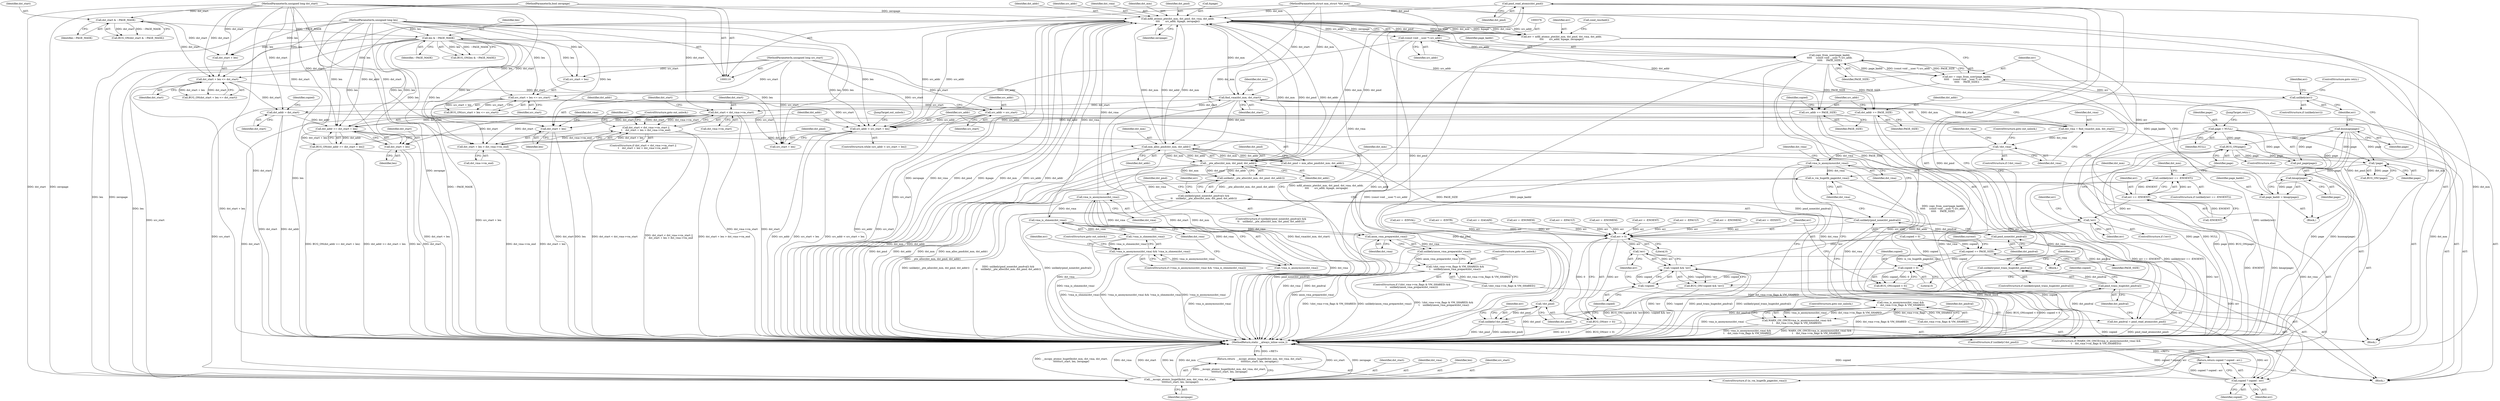 digraph "0_linux_29ec90660d68bbdd69507c1c8b4e33aa299278b1_1@API" {
"1000292" [label="(Call,pmd_read_atomic(dst_pmd))"];
"1000282" [label="(Call,!dst_pmd)"];
"1000275" [label="(Call,dst_pmd = mm_alloc_pmd(dst_mm, dst_addr))"];
"1000277" [label="(Call,mm_alloc_pmd(dst_mm, dst_addr))"];
"1000180" [label="(Call,find_vma(dst_mm, dst_start))"];
"1000341" [label="(Call,mfill_atomic_pte(dst_mm, dst_pmd, dst_vma, dst_addr,\n\t\t\t\t       src_addr, &page, zeropage))"];
"1000310" [label="(Call,__pte_alloc(dst_mm, dst_pmd, dst_addr))"];
"1000111" [label="(MethodParameterIn,struct mm_struct *dst_mm)"];
"1000292" [label="(Call,pmd_read_atomic(dst_pmd))"];
"1000258" [label="(Call,anon_vma_prepare(dst_vma))"];
"1000239" [label="(Call,vma_is_anonymous(dst_vma))"];
"1000226" [label="(Call,is_vm_hugetlb_page(dst_vma))"];
"1000217" [label="(Call,vma_is_anonymous(dst_vma))"];
"1000184" [label="(Call,!dst_vma)"];
"1000178" [label="(Call,dst_vma = find_vma(dst_mm, dst_start))"];
"1000242" [label="(Call,vma_is_shmem(dst_vma))"];
"1000262" [label="(Call,src_addr < src_start + len)"];
"1000375" [label="(Call,(const void __user *) src_addr)"];
"1000401" [label="(Call,src_addr += PAGE_SIZE)"];
"1000373" [label="(Call,copy_from_user(page_kaddr,\n\t\t\t\t\t     (const void __user *) src_addr,\n\t\t\t\t\t     PAGE_SIZE))"];
"1000367" [label="(Call,page_kaddr = kmap(page))"];
"1000369" [label="(Call,kmap(page))"];
"1000365" [label="(Call,!page)"];
"1000379" [label="(Call,kunmap(page))"];
"1000154" [label="(Call,page = NULL)"];
"1000392" [label="(Call,BUG_ON(page))"];
"1000145" [label="(Call,src_addr = src_start)"];
"1000134" [label="(Call,src_start + len <= src_start)"];
"1000113" [label="(MethodParameterIn,unsigned long src_start)"];
"1000130" [label="(Call,len & ~PAGE_MASK)"];
"1000114" [label="(MethodParameterIn,unsigned long len)"];
"1000126" [label="(Call,dst_start & ~PAGE_MASK)"];
"1000112" [label="(MethodParameterIn,unsigned long dst_start)"];
"1000115" [label="(MethodParameterIn,bool zeropage)"];
"1000197" [label="(Call,dst_start < dst_vma->vm_start)"];
"1000140" [label="(Call,dst_start + len <= dst_start)"];
"1000270" [label="(Call,dst_addr >= dst_start + len)"];
"1000148" [label="(Call,dst_addr = dst_start)"];
"1000398" [label="(Call,dst_addr += PAGE_SIZE)"];
"1000290" [label="(Call,dst_pmdval = pmd_read_atomic(dst_pmd))"];
"1000296" [label="(Call,pmd_trans_huge(dst_pmdval))"];
"1000295" [label="(Call,unlikely(pmd_trans_huge(dst_pmdval)))"];
"1000307" [label="(Call,pmd_none(dst_pmdval))"];
"1000306" [label="(Call,unlikely(pmd_none(dst_pmdval)))"];
"1000305" [label="(Call,unlikely(pmd_none(dst_pmdval)) &&\n\t\t    unlikely(__pte_alloc(dst_mm, dst_pmd, dst_addr)))"];
"1000309" [label="(Call,unlikely(__pte_alloc(dst_mm, dst_pmd, dst_addr)))"];
"1000216" [label="(Call,vma_is_anonymous(dst_vma) &&\n\t    dst_vma->vm_flags & VM_SHARED)"];
"1000215" [label="(Call,WARN_ON_ONCE(vma_is_anonymous(dst_vma) &&\n\t    dst_vma->vm_flags & VM_SHARED))"];
"1000229" [label="(Call,__mcopy_atomic_hugetlb(dst_mm, dst_vma, dst_start,\n\t\t\t\t\t\tsrc_start, len, zeropage))"];
"1000228" [label="(Return,return  __mcopy_atomic_hugetlb(dst_mm, dst_vma, dst_start,\n\t\t\t\t\t\tsrc_start, len, zeropage);)"];
"1000238" [label="(Call,!vma_is_anonymous(dst_vma))"];
"1000237" [label="(Call,!vma_is_anonymous(dst_vma) && !vma_is_shmem(dst_vma))"];
"1000241" [label="(Call,!vma_is_shmem(dst_vma))"];
"1000257" [label="(Call,unlikely(anon_vma_prepare(dst_vma)))"];
"1000250" [label="(Call,!(dst_vma->vm_flags & VM_SHARED) &&\n\t    unlikely(anon_vma_prepare(dst_vma)))"];
"1000196" [label="(Call,dst_start < dst_vma->vm_start ||\n\t    dst_start + len > dst_vma->vm_end)"];
"1000202" [label="(Call,dst_start + len > dst_vma->vm_end)"];
"1000203" [label="(Call,dst_start + len)"];
"1000269" [label="(Call,BUG_ON(dst_addr >= dst_start + len))"];
"1000281" [label="(Call,unlikely(!dst_pmd))"];
"1000272" [label="(Call,dst_start + len)"];
"1000339" [label="(Call,err = mfill_atomic_pte(dst_mm, dst_pmd, dst_vma, dst_addr,\n\t\t\t\t       src_addr, &page, zeropage))"];
"1000353" [label="(Call,err == -ENOENT)"];
"1000352" [label="(Call,unlikely(err == -ENOENT))"];
"1000395" [label="(Call,!err)"];
"1000433" [label="(Call,err > 0)"];
"1000432" [label="(Call,BUG_ON(err > 0))"];
"1000440" [label="(Call,!err)"];
"1000437" [label="(Call,!copied && !err)"];
"1000436" [label="(Call,BUG_ON(!copied && !err))"];
"1000443" [label="(Call,copied ? copied : err)"];
"1000442" [label="(Return,return copied ? copied : err;)"];
"1000371" [label="(Call,err = copy_from_user(page_kaddr,\n\t\t\t\t\t     (const void __user *) src_addr,\n\t\t\t\t\t     PAGE_SIZE))"];
"1000382" [label="(Call,unlikely(err))"];
"1000404" [label="(Call,copied += PAGE_SIZE)"];
"1000429" [label="(Call,copied < 0)"];
"1000428" [label="(Call,BUG_ON(copied < 0))"];
"1000438" [label="(Call,!copied)"];
"1000249" [label="(ControlStructure,if (!(dst_vma->vm_flags & VM_SHARED) &&\n\t    unlikely(anon_vma_prepare(dst_vma))))"];
"1000365" [label="(Call,!page)"];
"1000326" [label="(Call,err = -EFAULT)"];
"1000382" [label="(Call,unlikely(err))"];
"1000274" [label="(Identifier,len)"];
"1000391" [label="(ControlStructure,else)"];
"1000117" [label="(Block,)"];
"1000401" [label="(Call,src_addr += PAGE_SIZE)"];
"1000308" [label="(Identifier,dst_pmdval)"];
"1000199" [label="(Call,dst_vma->vm_start)"];
"1000243" [label="(Identifier,dst_vma)"];
"1000235" [label="(Identifier,zeropage)"];
"1000340" [label="(Identifier,err)"];
"1000114" [label="(MethodParameterIn,unsigned long len)"];
"1000197" [label="(Call,dst_start < dst_vma->vm_start)"];
"1000375" [label="(Call,(const void __user *) src_addr)"];
"1000402" [label="(Identifier,src_addr)"];
"1000371" [label="(Call,err = copy_from_user(page_kaddr,\n\t\t\t\t\t     (const void __user *) src_addr,\n\t\t\t\t\t     PAGE_SIZE))"];
"1000180" [label="(Call,find_vma(dst_mm, dst_start))"];
"1000295" [label="(Call,unlikely(pmd_trans_huge(dst_pmdval)))"];
"1000286" [label="(Identifier,err)"];
"1000127" [label="(Identifier,dst_start)"];
"1000293" [label="(Identifier,dst_pmd)"];
"1000207" [label="(Identifier,dst_vma)"];
"1000362" [label="(Identifier,dst_mm)"];
"1000230" [label="(Identifier,dst_mm)"];
"1000191" [label="(Identifier,dst_vma)"];
"1000304" [label="(ControlStructure,if (unlikely(pmd_none(dst_pmdval)) &&\n\t\t    unlikely(__pte_alloc(dst_mm, dst_pmd, dst_addr))))"];
"1000131" [label="(Identifier,len)"];
"1000345" [label="(Identifier,dst_addr)"];
"1000383" [label="(Identifier,err)"];
"1000128" [label="(Identifier,~PAGE_MASK)"];
"1000377" [label="(Identifier,src_addr)"];
"1000352" [label="(Call,unlikely(err == -ENOENT))"];
"1000313" [label="(Identifier,dst_addr)"];
"1000415" [label="(Identifier,err)"];
"1000218" [label="(Identifier,dst_vma)"];
"1000403" [label="(Identifier,PAGE_SIZE)"];
"1000271" [label="(Identifier,dst_addr)"];
"1000134" [label="(Call,src_start + len <= src_start)"];
"1000444" [label="(Identifier,copied)"];
"1000139" [label="(Call,BUG_ON(dst_start + len <= dst_start))"];
"1000154" [label="(Call,page = NULL)"];
"1000436" [label="(Call,BUG_ON(!copied && !err))"];
"1000309" [label="(Call,unlikely(__pte_alloc(dst_mm, dst_pmd, dst_addr)))"];
"1000290" [label="(Call,dst_pmdval = pmd_read_atomic(dst_pmd))"];
"1000433" [label="(Call,err > 0)"];
"1000285" [label="(Call,err = -ENOMEM)"];
"1000226" [label="(Call,is_vm_hugetlb_page(dst_vma))"];
"1000307" [label="(Call,pmd_none(dst_pmdval))"];
"1000206" [label="(Call,dst_vma->vm_end)"];
"1000437" [label="(Call,!copied && !err)"];
"1000277" [label="(Call,mm_alloc_pmd(dst_mm, dst_addr))"];
"1000125" [label="(Call,BUG_ON(dst_start & ~PAGE_MASK))"];
"1000204" [label="(Identifier,dst_start)"];
"1000182" [label="(Identifier,dst_start)"];
"1000405" [label="(Identifier,copied)"];
"1000179" [label="(Identifier,dst_vma)"];
"1000232" [label="(Identifier,dst_start)"];
"1000435" [label="(Literal,0)"];
"1000297" [label="(Identifier,dst_pmdval)"];
"1000144" [label="(Identifier,dst_start)"];
"1000275" [label="(Call,dst_pmd = mm_alloc_pmd(dst_mm, dst_addr))"];
"1000205" [label="(Identifier,len)"];
"1000354" [label="(Identifier,err)"];
"1000174" [label="(Call,err = -ENOENT)"];
"1000311" [label="(Identifier,dst_mm)"];
"1000236" [label="(ControlStructure,if (!vma_is_anonymous(dst_vma) && !vma_is_shmem(dst_vma)))"];
"1000178" [label="(Call,dst_vma = find_vma(dst_mm, dst_start))"];
"1000432" [label="(Call,BUG_ON(err > 0))"];
"1000428" [label="(Call,BUG_ON(copied < 0))"];
"1000346" [label="(Identifier,src_addr)"];
"1000147" [label="(Identifier,src_start)"];
"1000150" [label="(Identifier,dst_start)"];
"1000434" [label="(Identifier,err)"];
"1000370" [label="(Identifier,page)"];
"1000112" [label="(MethodParameterIn,unsigned long dst_start)"];
"1000227" [label="(Identifier,dst_vma)"];
"1000216" [label="(Call,vma_is_anonymous(dst_vma) &&\n\t    dst_vma->vm_flags & VM_SHARED)"];
"1000349" [label="(Identifier,zeropage)"];
"1000366" [label="(Identifier,page)"];
"1000246" [label="(Identifier,err)"];
"1000238" [label="(Call,!vma_is_anonymous(dst_vma))"];
"1000224" [label="(ControlStructure,goto out_unlock;)"];
"1000231" [label="(Identifier,dst_vma)"];
"1000259" [label="(Identifier,dst_vma)"];
"1000217" [label="(Call,vma_is_anonymous(dst_vma))"];
"1000344" [label="(Identifier,dst_vma)"];
"1000353" [label="(Call,err == -ENOENT)"];
"1000280" [label="(ControlStructure,if (unlikely(!dst_pmd)))"];
"1000234" [label="(Identifier,len)"];
"1000209" [label="(ControlStructure,goto out_unlock;)"];
"1000351" [label="(ControlStructure,if (unlikely(err == -ENOENT)))"];
"1000357" [label="(Block,)"];
"1000393" [label="(Identifier,page)"];
"1000386" [label="(Identifier,err)"];
"1000430" [label="(Identifier,copied)"];
"1000373" [label="(Call,copy_from_user(page_kaddr,\n\t\t\t\t\t     (const void __user *) src_addr,\n\t\t\t\t\t     PAGE_SIZE))"];
"1000126" [label="(Call,dst_start & ~PAGE_MASK)"];
"1000132" [label="(Identifier,~PAGE_MASK)"];
"1000438" [label="(Call,!copied)"];
"1000140" [label="(Call,dst_start + len <= dst_start)"];
"1000446" [label="(Identifier,err)"];
"1000292" [label="(Call,pmd_read_atomic(dst_pmd))"];
"1000417" [label="(JumpTarget,out_unlock:)"];
"1000324" [label="(Identifier,dst_pmd)"];
"1000130" [label="(Call,len & ~PAGE_MASK)"];
"1000385" [label="(Call,err = -EFAULT)"];
"1000184" [label="(Call,!dst_vma)"];
"1000312" [label="(Identifier,dst_pmd)"];
"1000439" [label="(Identifier,copied)"];
"1000443" [label="(Call,copied ? copied : err)"];
"1000395" [label="(Call,!err)"];
"1000279" [label="(Identifier,dst_addr)"];
"1000368" [label="(Identifier,page_kaddr)"];
"1000244" [label="(ControlStructure,goto out_unlock;)"];
"1000355" [label="(Call,-ENOENT)"];
"1000392" [label="(Call,BUG_ON(page))"];
"1000221" [label="(Identifier,dst_vma)"];
"1000315" [label="(Call,err = -ENOMEM)"];
"1000237" [label="(Call,!vma_is_anonymous(dst_vma) && !vma_is_shmem(dst_vma))"];
"1000299" [label="(Call,err = -EEXIST)"];
"1000264" [label="(Call,src_start + len)"];
"1000151" [label="(Call,copied = 0)"];
"1000115" [label="(MethodParameterIn,bool zeropage)"];
"1000270" [label="(Call,dst_addr >= dst_start + len)"];
"1000380" [label="(Identifier,page)"];
"1000426" [label="(Call,put_page(page))"];
"1000240" [label="(Identifier,dst_vma)"];
"1000133" [label="(Call,BUG_ON(src_start + len <= src_start))"];
"1000113" [label="(MethodParameterIn,unsigned long src_start)"];
"1000396" [label="(Identifier,err)"];
"1000141" [label="(Call,dst_start + len)"];
"1000276" [label="(Identifier,dst_pmd)"];
"1000379" [label="(Call,kunmap(page))"];
"1000300" [label="(Identifier,err)"];
"1000431" [label="(Literal,0)"];
"1000129" [label="(Call,BUG_ON(len & ~PAGE_MASK))"];
"1000186" [label="(ControlStructure,goto out_unlock;)"];
"1000342" [label="(Identifier,dst_mm)"];
"1000156" [label="(Identifier,NULL)"];
"1000257" [label="(Call,unlikely(anon_vma_prepare(dst_vma)))"];
"1000211" [label="(Identifier,err)"];
"1000406" [label="(Identifier,PAGE_SIZE)"];
"1000263" [label="(Identifier,src_addr)"];
"1000241" [label="(Call,!vma_is_shmem(dst_vma))"];
"1000272" [label="(Call,dst_start + len)"];
"1000294" [label="(ControlStructure,if (unlikely(pmd_trans_huge(dst_pmdval))))"];
"1000400" [label="(Identifier,PAGE_SIZE)"];
"1000198" [label="(Identifier,dst_start)"];
"1000239" [label="(Call,vma_is_anonymous(dst_vma))"];
"1000310" [label="(Call,__pte_alloc(dst_mm, dst_pmd, dst_addr))"];
"1000183" [label="(ControlStructure,if (!dst_vma))"];
"1000195" [label="(ControlStructure,if (dst_start < dst_vma->vm_start ||\n\t    dst_start + len > dst_vma->vm_end))"];
"1000210" [label="(Call,err = -EINVAL)"];
"1000442" [label="(Return,return copied ? copied : err;)"];
"1000185" [label="(Identifier,dst_vma)"];
"1000364" [label="(Call,BUG_ON(!page))"];
"1000214" [label="(ControlStructure,if (WARN_ON_ONCE(vma_is_anonymous(dst_vma) &&\n\t    dst_vma->vm_flags & VM_SHARED)))"];
"1000203" [label="(Call,dst_start + len)"];
"1000233" [label="(Identifier,src_start)"];
"1000296" [label="(Call,pmd_trans_huge(dst_pmdval))"];
"1000397" [label="(Block,)"];
"1000155" [label="(Identifier,page)"];
"1000202" [label="(Call,dst_start + len > dst_vma->vm_end)"];
"1000316" [label="(Identifier,err)"];
"1000429" [label="(Call,copied < 0)"];
"1000146" [label="(Identifier,src_addr)"];
"1000399" [label="(Identifier,dst_addr)"];
"1000305" [label="(Call,unlikely(pmd_none(dst_pmdval)) &&\n\t\t    unlikely(__pte_alloc(dst_mm, dst_pmd, dst_addr)))"];
"1000343" [label="(Identifier,dst_pmd)"];
"1000111" [label="(MethodParameterIn,struct mm_struct *dst_mm)"];
"1000283" [label="(Identifier,dst_pmd)"];
"1000138" [label="(Identifier,src_start)"];
"1000394" [label="(ControlStructure,if (!err))"];
"1000219" [label="(Call,dst_vma->vm_flags & VM_SHARED)"];
"1000410" [label="(Call,err = -EINTR)"];
"1000267" [label="(Block,)"];
"1000145" [label="(Call,src_addr = src_start)"];
"1000291" [label="(Identifier,dst_pmdval)"];
"1000163" [label="(Call,err = -EAGAIN)"];
"1000278" [label="(Identifier,dst_mm)"];
"1000347" [label="(Call,&page)"];
"1000242" [label="(Call,vma_is_shmem(dst_vma))"];
"1000157" [label="(JumpTarget,retry:)"];
"1000251" [label="(Call,!(dst_vma->vm_flags & VM_SHARED))"];
"1000447" [label="(MethodReturn,static __always_inline ssize_t)"];
"1000196" [label="(Call,dst_start < dst_vma->vm_start ||\n\t    dst_start + len > dst_vma->vm_end)"];
"1000225" [label="(ControlStructure,if (is_vm_hugetlb_page(dst_vma)))"];
"1000369" [label="(Call,kmap(page))"];
"1000258" [label="(Call,anon_vma_prepare(dst_vma))"];
"1000440" [label="(Call,!err)"];
"1000135" [label="(Call,src_start + len)"];
"1000260" [label="(ControlStructure,goto out_unlock;)"];
"1000262" [label="(Call,src_addr < src_start + len)"];
"1000398" [label="(Call,dst_addr += PAGE_SIZE)"];
"1000152" [label="(Identifier,copied)"];
"1000441" [label="(Identifier,err)"];
"1000281" [label="(Call,unlikely(!dst_pmd))"];
"1000390" [label="(ControlStructure,goto retry;)"];
"1000306" [label="(Call,unlikely(pmd_none(dst_pmdval)))"];
"1000367" [label="(Call,page_kaddr = kmap(page))"];
"1000269" [label="(Call,BUG_ON(dst_addr >= dst_start + len))"];
"1000282" [label="(Call,!dst_pmd)"];
"1000149" [label="(Identifier,dst_addr)"];
"1000339" [label="(Call,err = mfill_atomic_pte(dst_mm, dst_pmd, dst_vma, dst_addr,\n\t\t\t\t       src_addr, &page, zeropage))"];
"1000350" [label="(Call,cond_resched())"];
"1000228" [label="(Return,return  __mcopy_atomic_hugetlb(dst_mm, dst_vma, dst_start,\n\t\t\t\t\t\tsrc_start, len, zeropage);)"];
"1000273" [label="(Identifier,dst_start)"];
"1000378" [label="(Identifier,PAGE_SIZE)"];
"1000372" [label="(Identifier,err)"];
"1000445" [label="(Identifier,copied)"];
"1000181" [label="(Identifier,dst_mm)"];
"1000341" [label="(Call,mfill_atomic_pte(dst_mm, dst_pmd, dst_vma, dst_addr,\n\t\t\t\t       src_addr, &page, zeropage))"];
"1000261" [label="(ControlStructure,while (src_addr < src_start + len))"];
"1000404" [label="(Call,copied += PAGE_SIZE)"];
"1000245" [label="(Call,err = -ENOMEM)"];
"1000381" [label="(ControlStructure,if (unlikely(err)))"];
"1000250" [label="(Call,!(dst_vma->vm_flags & VM_SHARED) &&\n\t    unlikely(anon_vma_prepare(dst_vma)))"];
"1000148" [label="(Call,dst_addr = dst_start)"];
"1000409" [label="(Identifier,current)"];
"1000215" [label="(Call,WARN_ON_ONCE(vma_is_anonymous(dst_vma) &&\n\t    dst_vma->vm_flags & VM_SHARED))"];
"1000229" [label="(Call,__mcopy_atomic_hugetlb(dst_mm, dst_vma, dst_start,\n\t\t\t\t\t\tsrc_start, len, zeropage))"];
"1000374" [label="(Identifier,page_kaddr)"];
"1000292" -> "1000290"  [label="AST: "];
"1000292" -> "1000293"  [label="CFG: "];
"1000293" -> "1000292"  [label="AST: "];
"1000290" -> "1000292"  [label="CFG: "];
"1000292" -> "1000447"  [label="DDG: dst_pmd"];
"1000292" -> "1000290"  [label="DDG: dst_pmd"];
"1000282" -> "1000292"  [label="DDG: dst_pmd"];
"1000292" -> "1000310"  [label="DDG: dst_pmd"];
"1000292" -> "1000341"  [label="DDG: dst_pmd"];
"1000282" -> "1000281"  [label="AST: "];
"1000282" -> "1000283"  [label="CFG: "];
"1000283" -> "1000282"  [label="AST: "];
"1000281" -> "1000282"  [label="CFG: "];
"1000282" -> "1000447"  [label="DDG: dst_pmd"];
"1000282" -> "1000281"  [label="DDG: dst_pmd"];
"1000275" -> "1000282"  [label="DDG: dst_pmd"];
"1000275" -> "1000267"  [label="AST: "];
"1000275" -> "1000277"  [label="CFG: "];
"1000276" -> "1000275"  [label="AST: "];
"1000277" -> "1000275"  [label="AST: "];
"1000283" -> "1000275"  [label="CFG: "];
"1000275" -> "1000447"  [label="DDG: mm_alloc_pmd(dst_mm, dst_addr)"];
"1000277" -> "1000275"  [label="DDG: dst_mm"];
"1000277" -> "1000275"  [label="DDG: dst_addr"];
"1000277" -> "1000279"  [label="CFG: "];
"1000278" -> "1000277"  [label="AST: "];
"1000279" -> "1000277"  [label="AST: "];
"1000277" -> "1000447"  [label="DDG: dst_mm"];
"1000277" -> "1000447"  [label="DDG: dst_addr"];
"1000180" -> "1000277"  [label="DDG: dst_mm"];
"1000341" -> "1000277"  [label="DDG: dst_mm"];
"1000111" -> "1000277"  [label="DDG: dst_mm"];
"1000270" -> "1000277"  [label="DDG: dst_addr"];
"1000277" -> "1000310"  [label="DDG: dst_mm"];
"1000277" -> "1000310"  [label="DDG: dst_addr"];
"1000277" -> "1000341"  [label="DDG: dst_mm"];
"1000277" -> "1000341"  [label="DDG: dst_addr"];
"1000180" -> "1000178"  [label="AST: "];
"1000180" -> "1000182"  [label="CFG: "];
"1000181" -> "1000180"  [label="AST: "];
"1000182" -> "1000180"  [label="AST: "];
"1000178" -> "1000180"  [label="CFG: "];
"1000180" -> "1000447"  [label="DDG: dst_start"];
"1000180" -> "1000447"  [label="DDG: dst_mm"];
"1000180" -> "1000178"  [label="DDG: dst_mm"];
"1000180" -> "1000178"  [label="DDG: dst_start"];
"1000341" -> "1000180"  [label="DDG: dst_mm"];
"1000111" -> "1000180"  [label="DDG: dst_mm"];
"1000112" -> "1000180"  [label="DDG: dst_start"];
"1000197" -> "1000180"  [label="DDG: dst_start"];
"1000140" -> "1000180"  [label="DDG: dst_start"];
"1000180" -> "1000197"  [label="DDG: dst_start"];
"1000180" -> "1000229"  [label="DDG: dst_mm"];
"1000341" -> "1000339"  [label="AST: "];
"1000341" -> "1000349"  [label="CFG: "];
"1000342" -> "1000341"  [label="AST: "];
"1000343" -> "1000341"  [label="AST: "];
"1000344" -> "1000341"  [label="AST: "];
"1000345" -> "1000341"  [label="AST: "];
"1000346" -> "1000341"  [label="AST: "];
"1000347" -> "1000341"  [label="AST: "];
"1000349" -> "1000341"  [label="AST: "];
"1000339" -> "1000341"  [label="CFG: "];
"1000341" -> "1000447"  [label="DDG: zeropage"];
"1000341" -> "1000447"  [label="DDG: dst_vma"];
"1000341" -> "1000447"  [label="DDG: dst_pmd"];
"1000341" -> "1000447"  [label="DDG: &page"];
"1000341" -> "1000447"  [label="DDG: dst_mm"];
"1000341" -> "1000447"  [label="DDG: src_addr"];
"1000341" -> "1000447"  [label="DDG: dst_addr"];
"1000341" -> "1000229"  [label="DDG: zeropage"];
"1000341" -> "1000262"  [label="DDG: src_addr"];
"1000341" -> "1000270"  [label="DDG: dst_addr"];
"1000341" -> "1000339"  [label="DDG: dst_pmd"];
"1000341" -> "1000339"  [label="DDG: dst_addr"];
"1000341" -> "1000339"  [label="DDG: dst_mm"];
"1000341" -> "1000339"  [label="DDG: &page"];
"1000341" -> "1000339"  [label="DDG: dst_vma"];
"1000341" -> "1000339"  [label="DDG: src_addr"];
"1000341" -> "1000339"  [label="DDG: zeropage"];
"1000310" -> "1000341"  [label="DDG: dst_mm"];
"1000310" -> "1000341"  [label="DDG: dst_pmd"];
"1000310" -> "1000341"  [label="DDG: dst_addr"];
"1000111" -> "1000341"  [label="DDG: dst_mm"];
"1000258" -> "1000341"  [label="DDG: dst_vma"];
"1000239" -> "1000341"  [label="DDG: dst_vma"];
"1000242" -> "1000341"  [label="DDG: dst_vma"];
"1000262" -> "1000341"  [label="DDG: src_addr"];
"1000115" -> "1000341"  [label="DDG: zeropage"];
"1000341" -> "1000375"  [label="DDG: src_addr"];
"1000341" -> "1000398"  [label="DDG: dst_addr"];
"1000341" -> "1000401"  [label="DDG: src_addr"];
"1000310" -> "1000309"  [label="AST: "];
"1000310" -> "1000313"  [label="CFG: "];
"1000311" -> "1000310"  [label="AST: "];
"1000312" -> "1000310"  [label="AST: "];
"1000313" -> "1000310"  [label="AST: "];
"1000309" -> "1000310"  [label="CFG: "];
"1000310" -> "1000447"  [label="DDG: dst_pmd"];
"1000310" -> "1000447"  [label="DDG: dst_addr"];
"1000310" -> "1000447"  [label="DDG: dst_mm"];
"1000310" -> "1000309"  [label="DDG: dst_mm"];
"1000310" -> "1000309"  [label="DDG: dst_pmd"];
"1000310" -> "1000309"  [label="DDG: dst_addr"];
"1000111" -> "1000310"  [label="DDG: dst_mm"];
"1000111" -> "1000110"  [label="AST: "];
"1000111" -> "1000447"  [label="DDG: dst_mm"];
"1000111" -> "1000229"  [label="DDG: dst_mm"];
"1000258" -> "1000257"  [label="AST: "];
"1000258" -> "1000259"  [label="CFG: "];
"1000259" -> "1000258"  [label="AST: "];
"1000257" -> "1000258"  [label="CFG: "];
"1000258" -> "1000447"  [label="DDG: dst_vma"];
"1000258" -> "1000257"  [label="DDG: dst_vma"];
"1000239" -> "1000258"  [label="DDG: dst_vma"];
"1000242" -> "1000258"  [label="DDG: dst_vma"];
"1000239" -> "1000238"  [label="AST: "];
"1000239" -> "1000240"  [label="CFG: "];
"1000240" -> "1000239"  [label="AST: "];
"1000238" -> "1000239"  [label="CFG: "];
"1000239" -> "1000447"  [label="DDG: dst_vma"];
"1000239" -> "1000238"  [label="DDG: dst_vma"];
"1000226" -> "1000239"  [label="DDG: dst_vma"];
"1000239" -> "1000242"  [label="DDG: dst_vma"];
"1000226" -> "1000225"  [label="AST: "];
"1000226" -> "1000227"  [label="CFG: "];
"1000227" -> "1000226"  [label="AST: "];
"1000230" -> "1000226"  [label="CFG: "];
"1000240" -> "1000226"  [label="CFG: "];
"1000226" -> "1000447"  [label="DDG: is_vm_hugetlb_page(dst_vma)"];
"1000217" -> "1000226"  [label="DDG: dst_vma"];
"1000226" -> "1000229"  [label="DDG: dst_vma"];
"1000217" -> "1000216"  [label="AST: "];
"1000217" -> "1000218"  [label="CFG: "];
"1000218" -> "1000217"  [label="AST: "];
"1000221" -> "1000217"  [label="CFG: "];
"1000216" -> "1000217"  [label="CFG: "];
"1000217" -> "1000447"  [label="DDG: dst_vma"];
"1000217" -> "1000216"  [label="DDG: dst_vma"];
"1000184" -> "1000217"  [label="DDG: dst_vma"];
"1000184" -> "1000183"  [label="AST: "];
"1000184" -> "1000185"  [label="CFG: "];
"1000185" -> "1000184"  [label="AST: "];
"1000186" -> "1000184"  [label="CFG: "];
"1000191" -> "1000184"  [label="CFG: "];
"1000184" -> "1000447"  [label="DDG: dst_vma"];
"1000184" -> "1000447"  [label="DDG: !dst_vma"];
"1000178" -> "1000184"  [label="DDG: dst_vma"];
"1000178" -> "1000117"  [label="AST: "];
"1000179" -> "1000178"  [label="AST: "];
"1000185" -> "1000178"  [label="CFG: "];
"1000178" -> "1000447"  [label="DDG: find_vma(dst_mm, dst_start)"];
"1000242" -> "1000241"  [label="AST: "];
"1000242" -> "1000243"  [label="CFG: "];
"1000243" -> "1000242"  [label="AST: "];
"1000241" -> "1000242"  [label="CFG: "];
"1000242" -> "1000447"  [label="DDG: dst_vma"];
"1000242" -> "1000241"  [label="DDG: dst_vma"];
"1000262" -> "1000261"  [label="AST: "];
"1000262" -> "1000264"  [label="CFG: "];
"1000263" -> "1000262"  [label="AST: "];
"1000264" -> "1000262"  [label="AST: "];
"1000271" -> "1000262"  [label="CFG: "];
"1000417" -> "1000262"  [label="CFG: "];
"1000262" -> "1000447"  [label="DDG: src_addr"];
"1000262" -> "1000447"  [label="DDG: src_start + len"];
"1000262" -> "1000447"  [label="DDG: src_addr < src_start + len"];
"1000375" -> "1000262"  [label="DDG: src_addr"];
"1000401" -> "1000262"  [label="DDG: src_addr"];
"1000145" -> "1000262"  [label="DDG: src_addr"];
"1000113" -> "1000262"  [label="DDG: src_start"];
"1000134" -> "1000262"  [label="DDG: src_start"];
"1000114" -> "1000262"  [label="DDG: len"];
"1000130" -> "1000262"  [label="DDG: len"];
"1000375" -> "1000373"  [label="AST: "];
"1000375" -> "1000377"  [label="CFG: "];
"1000376" -> "1000375"  [label="AST: "];
"1000377" -> "1000375"  [label="AST: "];
"1000378" -> "1000375"  [label="CFG: "];
"1000375" -> "1000447"  [label="DDG: src_addr"];
"1000375" -> "1000373"  [label="DDG: src_addr"];
"1000401" -> "1000397"  [label="AST: "];
"1000401" -> "1000403"  [label="CFG: "];
"1000402" -> "1000401"  [label="AST: "];
"1000403" -> "1000401"  [label="AST: "];
"1000405" -> "1000401"  [label="CFG: "];
"1000401" -> "1000447"  [label="DDG: src_addr"];
"1000373" -> "1000401"  [label="DDG: PAGE_SIZE"];
"1000373" -> "1000371"  [label="AST: "];
"1000373" -> "1000378"  [label="CFG: "];
"1000374" -> "1000373"  [label="AST: "];
"1000378" -> "1000373"  [label="AST: "];
"1000371" -> "1000373"  [label="CFG: "];
"1000373" -> "1000447"  [label="DDG: (const void __user *) src_addr"];
"1000373" -> "1000447"  [label="DDG: PAGE_SIZE"];
"1000373" -> "1000447"  [label="DDG: page_kaddr"];
"1000373" -> "1000371"  [label="DDG: page_kaddr"];
"1000373" -> "1000371"  [label="DDG: (const void __user *) src_addr"];
"1000373" -> "1000371"  [label="DDG: PAGE_SIZE"];
"1000367" -> "1000373"  [label="DDG: page_kaddr"];
"1000373" -> "1000398"  [label="DDG: PAGE_SIZE"];
"1000373" -> "1000404"  [label="DDG: PAGE_SIZE"];
"1000367" -> "1000357"  [label="AST: "];
"1000367" -> "1000369"  [label="CFG: "];
"1000368" -> "1000367"  [label="AST: "];
"1000369" -> "1000367"  [label="AST: "];
"1000372" -> "1000367"  [label="CFG: "];
"1000367" -> "1000447"  [label="DDG: kmap(page)"];
"1000369" -> "1000367"  [label="DDG: page"];
"1000369" -> "1000370"  [label="CFG: "];
"1000370" -> "1000369"  [label="AST: "];
"1000365" -> "1000369"  [label="DDG: page"];
"1000369" -> "1000379"  [label="DDG: page"];
"1000365" -> "1000364"  [label="AST: "];
"1000365" -> "1000366"  [label="CFG: "];
"1000366" -> "1000365"  [label="AST: "];
"1000364" -> "1000365"  [label="CFG: "];
"1000365" -> "1000364"  [label="DDG: page"];
"1000379" -> "1000365"  [label="DDG: page"];
"1000154" -> "1000365"  [label="DDG: page"];
"1000392" -> "1000365"  [label="DDG: page"];
"1000379" -> "1000357"  [label="AST: "];
"1000379" -> "1000380"  [label="CFG: "];
"1000380" -> "1000379"  [label="AST: "];
"1000383" -> "1000379"  [label="CFG: "];
"1000379" -> "1000447"  [label="DDG: page"];
"1000379" -> "1000447"  [label="DDG: kunmap(page)"];
"1000379" -> "1000392"  [label="DDG: page"];
"1000379" -> "1000426"  [label="DDG: page"];
"1000154" -> "1000117"  [label="AST: "];
"1000154" -> "1000156"  [label="CFG: "];
"1000155" -> "1000154"  [label="AST: "];
"1000156" -> "1000154"  [label="AST: "];
"1000157" -> "1000154"  [label="CFG: "];
"1000154" -> "1000447"  [label="DDG: page"];
"1000154" -> "1000447"  [label="DDG: NULL"];
"1000154" -> "1000392"  [label="DDG: page"];
"1000154" -> "1000426"  [label="DDG: page"];
"1000392" -> "1000391"  [label="AST: "];
"1000392" -> "1000393"  [label="CFG: "];
"1000393" -> "1000392"  [label="AST: "];
"1000396" -> "1000392"  [label="CFG: "];
"1000392" -> "1000447"  [label="DDG: BUG_ON(page)"];
"1000392" -> "1000447"  [label="DDG: page"];
"1000392" -> "1000426"  [label="DDG: page"];
"1000145" -> "1000117"  [label="AST: "];
"1000145" -> "1000147"  [label="CFG: "];
"1000146" -> "1000145"  [label="AST: "];
"1000147" -> "1000145"  [label="AST: "];
"1000149" -> "1000145"  [label="CFG: "];
"1000145" -> "1000447"  [label="DDG: src_addr"];
"1000145" -> "1000447"  [label="DDG: src_start"];
"1000134" -> "1000145"  [label="DDG: src_start"];
"1000113" -> "1000145"  [label="DDG: src_start"];
"1000134" -> "1000133"  [label="AST: "];
"1000134" -> "1000138"  [label="CFG: "];
"1000135" -> "1000134"  [label="AST: "];
"1000138" -> "1000134"  [label="AST: "];
"1000133" -> "1000134"  [label="CFG: "];
"1000134" -> "1000447"  [label="DDG: src_start + len"];
"1000134" -> "1000133"  [label="DDG: src_start + len"];
"1000134" -> "1000133"  [label="DDG: src_start"];
"1000113" -> "1000134"  [label="DDG: src_start"];
"1000130" -> "1000134"  [label="DDG: len"];
"1000114" -> "1000134"  [label="DDG: len"];
"1000134" -> "1000229"  [label="DDG: src_start"];
"1000134" -> "1000264"  [label="DDG: src_start"];
"1000113" -> "1000110"  [label="AST: "];
"1000113" -> "1000447"  [label="DDG: src_start"];
"1000113" -> "1000135"  [label="DDG: src_start"];
"1000113" -> "1000229"  [label="DDG: src_start"];
"1000113" -> "1000264"  [label="DDG: src_start"];
"1000130" -> "1000129"  [label="AST: "];
"1000130" -> "1000132"  [label="CFG: "];
"1000131" -> "1000130"  [label="AST: "];
"1000132" -> "1000130"  [label="AST: "];
"1000129" -> "1000130"  [label="CFG: "];
"1000130" -> "1000447"  [label="DDG: ~PAGE_MASK"];
"1000130" -> "1000129"  [label="DDG: len"];
"1000130" -> "1000129"  [label="DDG: ~PAGE_MASK"];
"1000114" -> "1000130"  [label="DDG: len"];
"1000126" -> "1000130"  [label="DDG: ~PAGE_MASK"];
"1000130" -> "1000135"  [label="DDG: len"];
"1000130" -> "1000140"  [label="DDG: len"];
"1000130" -> "1000141"  [label="DDG: len"];
"1000130" -> "1000202"  [label="DDG: len"];
"1000130" -> "1000203"  [label="DDG: len"];
"1000130" -> "1000229"  [label="DDG: len"];
"1000130" -> "1000264"  [label="DDG: len"];
"1000130" -> "1000270"  [label="DDG: len"];
"1000130" -> "1000272"  [label="DDG: len"];
"1000114" -> "1000110"  [label="AST: "];
"1000114" -> "1000447"  [label="DDG: len"];
"1000114" -> "1000135"  [label="DDG: len"];
"1000114" -> "1000140"  [label="DDG: len"];
"1000114" -> "1000141"  [label="DDG: len"];
"1000114" -> "1000202"  [label="DDG: len"];
"1000114" -> "1000203"  [label="DDG: len"];
"1000114" -> "1000229"  [label="DDG: len"];
"1000114" -> "1000264"  [label="DDG: len"];
"1000114" -> "1000270"  [label="DDG: len"];
"1000114" -> "1000272"  [label="DDG: len"];
"1000126" -> "1000125"  [label="AST: "];
"1000126" -> "1000128"  [label="CFG: "];
"1000127" -> "1000126"  [label="AST: "];
"1000128" -> "1000126"  [label="AST: "];
"1000125" -> "1000126"  [label="CFG: "];
"1000126" -> "1000125"  [label="DDG: dst_start"];
"1000126" -> "1000125"  [label="DDG: ~PAGE_MASK"];
"1000112" -> "1000126"  [label="DDG: dst_start"];
"1000126" -> "1000140"  [label="DDG: dst_start"];
"1000126" -> "1000141"  [label="DDG: dst_start"];
"1000112" -> "1000110"  [label="AST: "];
"1000112" -> "1000447"  [label="DDG: dst_start"];
"1000112" -> "1000140"  [label="DDG: dst_start"];
"1000112" -> "1000141"  [label="DDG: dst_start"];
"1000112" -> "1000148"  [label="DDG: dst_start"];
"1000112" -> "1000197"  [label="DDG: dst_start"];
"1000112" -> "1000202"  [label="DDG: dst_start"];
"1000112" -> "1000203"  [label="DDG: dst_start"];
"1000112" -> "1000229"  [label="DDG: dst_start"];
"1000112" -> "1000270"  [label="DDG: dst_start"];
"1000112" -> "1000272"  [label="DDG: dst_start"];
"1000115" -> "1000110"  [label="AST: "];
"1000115" -> "1000447"  [label="DDG: zeropage"];
"1000115" -> "1000229"  [label="DDG: zeropage"];
"1000197" -> "1000196"  [label="AST: "];
"1000197" -> "1000199"  [label="CFG: "];
"1000198" -> "1000197"  [label="AST: "];
"1000199" -> "1000197"  [label="AST: "];
"1000204" -> "1000197"  [label="CFG: "];
"1000196" -> "1000197"  [label="CFG: "];
"1000197" -> "1000447"  [label="DDG: dst_vma->vm_start"];
"1000197" -> "1000447"  [label="DDG: dst_start"];
"1000197" -> "1000196"  [label="DDG: dst_start"];
"1000197" -> "1000196"  [label="DDG: dst_vma->vm_start"];
"1000197" -> "1000202"  [label="DDG: dst_start"];
"1000197" -> "1000203"  [label="DDG: dst_start"];
"1000197" -> "1000229"  [label="DDG: dst_start"];
"1000197" -> "1000270"  [label="DDG: dst_start"];
"1000197" -> "1000272"  [label="DDG: dst_start"];
"1000140" -> "1000139"  [label="AST: "];
"1000140" -> "1000144"  [label="CFG: "];
"1000141" -> "1000140"  [label="AST: "];
"1000144" -> "1000140"  [label="AST: "];
"1000139" -> "1000140"  [label="CFG: "];
"1000140" -> "1000447"  [label="DDG: dst_start + len"];
"1000140" -> "1000139"  [label="DDG: dst_start + len"];
"1000140" -> "1000139"  [label="DDG: dst_start"];
"1000140" -> "1000148"  [label="DDG: dst_start"];
"1000270" -> "1000269"  [label="AST: "];
"1000270" -> "1000272"  [label="CFG: "];
"1000271" -> "1000270"  [label="AST: "];
"1000272" -> "1000270"  [label="AST: "];
"1000269" -> "1000270"  [label="CFG: "];
"1000270" -> "1000447"  [label="DDG: dst_start + len"];
"1000270" -> "1000269"  [label="DDG: dst_addr"];
"1000270" -> "1000269"  [label="DDG: dst_start + len"];
"1000148" -> "1000270"  [label="DDG: dst_addr"];
"1000398" -> "1000270"  [label="DDG: dst_addr"];
"1000148" -> "1000117"  [label="AST: "];
"1000148" -> "1000150"  [label="CFG: "];
"1000149" -> "1000148"  [label="AST: "];
"1000150" -> "1000148"  [label="AST: "];
"1000152" -> "1000148"  [label="CFG: "];
"1000148" -> "1000447"  [label="DDG: dst_addr"];
"1000148" -> "1000447"  [label="DDG: dst_start"];
"1000398" -> "1000397"  [label="AST: "];
"1000398" -> "1000400"  [label="CFG: "];
"1000399" -> "1000398"  [label="AST: "];
"1000400" -> "1000398"  [label="AST: "];
"1000402" -> "1000398"  [label="CFG: "];
"1000398" -> "1000447"  [label="DDG: dst_addr"];
"1000290" -> "1000267"  [label="AST: "];
"1000291" -> "1000290"  [label="AST: "];
"1000297" -> "1000290"  [label="CFG: "];
"1000290" -> "1000447"  [label="DDG: pmd_read_atomic(dst_pmd)"];
"1000290" -> "1000296"  [label="DDG: dst_pmdval"];
"1000296" -> "1000295"  [label="AST: "];
"1000296" -> "1000297"  [label="CFG: "];
"1000297" -> "1000296"  [label="AST: "];
"1000295" -> "1000296"  [label="CFG: "];
"1000296" -> "1000447"  [label="DDG: dst_pmdval"];
"1000296" -> "1000295"  [label="DDG: dst_pmdval"];
"1000296" -> "1000307"  [label="DDG: dst_pmdval"];
"1000295" -> "1000294"  [label="AST: "];
"1000300" -> "1000295"  [label="CFG: "];
"1000308" -> "1000295"  [label="CFG: "];
"1000295" -> "1000447"  [label="DDG: pmd_trans_huge(dst_pmdval)"];
"1000295" -> "1000447"  [label="DDG: unlikely(pmd_trans_huge(dst_pmdval))"];
"1000307" -> "1000306"  [label="AST: "];
"1000307" -> "1000308"  [label="CFG: "];
"1000308" -> "1000307"  [label="AST: "];
"1000306" -> "1000307"  [label="CFG: "];
"1000307" -> "1000447"  [label="DDG: dst_pmdval"];
"1000307" -> "1000306"  [label="DDG: dst_pmdval"];
"1000306" -> "1000305"  [label="AST: "];
"1000311" -> "1000306"  [label="CFG: "];
"1000305" -> "1000306"  [label="CFG: "];
"1000306" -> "1000447"  [label="DDG: pmd_none(dst_pmdval)"];
"1000306" -> "1000305"  [label="DDG: pmd_none(dst_pmdval)"];
"1000305" -> "1000304"  [label="AST: "];
"1000305" -> "1000309"  [label="CFG: "];
"1000309" -> "1000305"  [label="AST: "];
"1000316" -> "1000305"  [label="CFG: "];
"1000324" -> "1000305"  [label="CFG: "];
"1000305" -> "1000447"  [label="DDG: unlikely(__pte_alloc(dst_mm, dst_pmd, dst_addr))"];
"1000305" -> "1000447"  [label="DDG: unlikely(pmd_none(dst_pmdval)) &&\n\t\t    unlikely(__pte_alloc(dst_mm, dst_pmd, dst_addr))"];
"1000305" -> "1000447"  [label="DDG: unlikely(pmd_none(dst_pmdval))"];
"1000309" -> "1000305"  [label="DDG: __pte_alloc(dst_mm, dst_pmd, dst_addr)"];
"1000309" -> "1000447"  [label="DDG: __pte_alloc(dst_mm, dst_pmd, dst_addr)"];
"1000216" -> "1000215"  [label="AST: "];
"1000216" -> "1000219"  [label="CFG: "];
"1000219" -> "1000216"  [label="AST: "];
"1000215" -> "1000216"  [label="CFG: "];
"1000216" -> "1000447"  [label="DDG: dst_vma->vm_flags & VM_SHARED"];
"1000216" -> "1000447"  [label="DDG: vma_is_anonymous(dst_vma)"];
"1000216" -> "1000215"  [label="DDG: vma_is_anonymous(dst_vma)"];
"1000216" -> "1000215"  [label="DDG: dst_vma->vm_flags & VM_SHARED"];
"1000251" -> "1000216"  [label="DDG: dst_vma->vm_flags & VM_SHARED"];
"1000219" -> "1000216"  [label="DDG: dst_vma->vm_flags"];
"1000219" -> "1000216"  [label="DDG: VM_SHARED"];
"1000215" -> "1000214"  [label="AST: "];
"1000224" -> "1000215"  [label="CFG: "];
"1000227" -> "1000215"  [label="CFG: "];
"1000215" -> "1000447"  [label="DDG: vma_is_anonymous(dst_vma) &&\n\t    dst_vma->vm_flags & VM_SHARED"];
"1000215" -> "1000447"  [label="DDG: WARN_ON_ONCE(vma_is_anonymous(dst_vma) &&\n\t    dst_vma->vm_flags & VM_SHARED)"];
"1000229" -> "1000228"  [label="AST: "];
"1000229" -> "1000235"  [label="CFG: "];
"1000230" -> "1000229"  [label="AST: "];
"1000231" -> "1000229"  [label="AST: "];
"1000232" -> "1000229"  [label="AST: "];
"1000233" -> "1000229"  [label="AST: "];
"1000234" -> "1000229"  [label="AST: "];
"1000235" -> "1000229"  [label="AST: "];
"1000228" -> "1000229"  [label="CFG: "];
"1000229" -> "1000447"  [label="DDG: src_start"];
"1000229" -> "1000447"  [label="DDG: zeropage"];
"1000229" -> "1000447"  [label="DDG: __mcopy_atomic_hugetlb(dst_mm, dst_vma, dst_start,\n\t\t\t\t\t\tsrc_start, len, zeropage)"];
"1000229" -> "1000447"  [label="DDG: dst_vma"];
"1000229" -> "1000447"  [label="DDG: dst_start"];
"1000229" -> "1000447"  [label="DDG: len"];
"1000229" -> "1000447"  [label="DDG: dst_mm"];
"1000229" -> "1000228"  [label="DDG: __mcopy_atomic_hugetlb(dst_mm, dst_vma, dst_start,\n\t\t\t\t\t\tsrc_start, len, zeropage)"];
"1000228" -> "1000225"  [label="AST: "];
"1000447" -> "1000228"  [label="CFG: "];
"1000228" -> "1000447"  [label="DDG: <RET>"];
"1000238" -> "1000237"  [label="AST: "];
"1000243" -> "1000238"  [label="CFG: "];
"1000237" -> "1000238"  [label="CFG: "];
"1000238" -> "1000447"  [label="DDG: vma_is_anonymous(dst_vma)"];
"1000238" -> "1000237"  [label="DDG: vma_is_anonymous(dst_vma)"];
"1000237" -> "1000236"  [label="AST: "];
"1000237" -> "1000241"  [label="CFG: "];
"1000241" -> "1000237"  [label="AST: "];
"1000244" -> "1000237"  [label="CFG: "];
"1000246" -> "1000237"  [label="CFG: "];
"1000237" -> "1000447"  [label="DDG: !vma_is_anonymous(dst_vma) && !vma_is_shmem(dst_vma)"];
"1000237" -> "1000447"  [label="DDG: !vma_is_anonymous(dst_vma)"];
"1000237" -> "1000447"  [label="DDG: !vma_is_shmem(dst_vma)"];
"1000241" -> "1000237"  [label="DDG: vma_is_shmem(dst_vma)"];
"1000241" -> "1000447"  [label="DDG: vma_is_shmem(dst_vma)"];
"1000257" -> "1000250"  [label="AST: "];
"1000250" -> "1000257"  [label="CFG: "];
"1000257" -> "1000447"  [label="DDG: anon_vma_prepare(dst_vma)"];
"1000257" -> "1000250"  [label="DDG: anon_vma_prepare(dst_vma)"];
"1000250" -> "1000249"  [label="AST: "];
"1000250" -> "1000251"  [label="CFG: "];
"1000251" -> "1000250"  [label="AST: "];
"1000260" -> "1000250"  [label="CFG: "];
"1000263" -> "1000250"  [label="CFG: "];
"1000250" -> "1000447"  [label="DDG: !(dst_vma->vm_flags & VM_SHARED)"];
"1000250" -> "1000447"  [label="DDG: unlikely(anon_vma_prepare(dst_vma))"];
"1000250" -> "1000447"  [label="DDG: !(dst_vma->vm_flags & VM_SHARED) &&\n\t    unlikely(anon_vma_prepare(dst_vma))"];
"1000251" -> "1000250"  [label="DDG: dst_vma->vm_flags & VM_SHARED"];
"1000196" -> "1000195"  [label="AST: "];
"1000196" -> "1000202"  [label="CFG: "];
"1000202" -> "1000196"  [label="AST: "];
"1000209" -> "1000196"  [label="CFG: "];
"1000211" -> "1000196"  [label="CFG: "];
"1000196" -> "1000447"  [label="DDG: dst_start < dst_vma->vm_start"];
"1000196" -> "1000447"  [label="DDG: dst_start < dst_vma->vm_start ||\n\t    dst_start + len > dst_vma->vm_end"];
"1000196" -> "1000447"  [label="DDG: dst_start + len > dst_vma->vm_end"];
"1000202" -> "1000196"  [label="DDG: dst_start + len"];
"1000202" -> "1000196"  [label="DDG: dst_vma->vm_end"];
"1000202" -> "1000206"  [label="CFG: "];
"1000203" -> "1000202"  [label="AST: "];
"1000206" -> "1000202"  [label="AST: "];
"1000202" -> "1000447"  [label="DDG: dst_vma->vm_end"];
"1000202" -> "1000447"  [label="DDG: dst_start + len"];
"1000203" -> "1000205"  [label="CFG: "];
"1000204" -> "1000203"  [label="AST: "];
"1000205" -> "1000203"  [label="AST: "];
"1000207" -> "1000203"  [label="CFG: "];
"1000203" -> "1000447"  [label="DDG: len"];
"1000203" -> "1000447"  [label="DDG: dst_start"];
"1000269" -> "1000267"  [label="AST: "];
"1000276" -> "1000269"  [label="CFG: "];
"1000269" -> "1000447"  [label="DDG: BUG_ON(dst_addr >= dst_start + len)"];
"1000269" -> "1000447"  [label="DDG: dst_addr >= dst_start + len"];
"1000281" -> "1000280"  [label="AST: "];
"1000286" -> "1000281"  [label="CFG: "];
"1000291" -> "1000281"  [label="CFG: "];
"1000281" -> "1000447"  [label="DDG: !dst_pmd"];
"1000281" -> "1000447"  [label="DDG: unlikely(!dst_pmd)"];
"1000272" -> "1000274"  [label="CFG: "];
"1000273" -> "1000272"  [label="AST: "];
"1000274" -> "1000272"  [label="AST: "];
"1000272" -> "1000447"  [label="DDG: len"];
"1000272" -> "1000447"  [label="DDG: dst_start"];
"1000339" -> "1000267"  [label="AST: "];
"1000340" -> "1000339"  [label="AST: "];
"1000350" -> "1000339"  [label="CFG: "];
"1000339" -> "1000447"  [label="DDG: mfill_atomic_pte(dst_mm, dst_pmd, dst_vma, dst_addr,\n\t\t\t\t       src_addr, &page, zeropage)"];
"1000339" -> "1000353"  [label="DDG: err"];
"1000353" -> "1000352"  [label="AST: "];
"1000353" -> "1000355"  [label="CFG: "];
"1000354" -> "1000353"  [label="AST: "];
"1000355" -> "1000353"  [label="AST: "];
"1000352" -> "1000353"  [label="CFG: "];
"1000353" -> "1000447"  [label="DDG: -ENOENT"];
"1000353" -> "1000352"  [label="DDG: err"];
"1000353" -> "1000352"  [label="DDG: -ENOENT"];
"1000355" -> "1000353"  [label="DDG: ENOENT"];
"1000353" -> "1000395"  [label="DDG: err"];
"1000352" -> "1000351"  [label="AST: "];
"1000362" -> "1000352"  [label="CFG: "];
"1000393" -> "1000352"  [label="CFG: "];
"1000352" -> "1000447"  [label="DDG: err == -ENOENT"];
"1000352" -> "1000447"  [label="DDG: unlikely(err == -ENOENT)"];
"1000395" -> "1000394"  [label="AST: "];
"1000395" -> "1000396"  [label="CFG: "];
"1000396" -> "1000395"  [label="AST: "];
"1000399" -> "1000395"  [label="CFG: "];
"1000415" -> "1000395"  [label="CFG: "];
"1000395" -> "1000447"  [label="DDG: !err"];
"1000395" -> "1000433"  [label="DDG: err"];
"1000395" -> "1000437"  [label="DDG: !err"];
"1000433" -> "1000432"  [label="AST: "];
"1000433" -> "1000435"  [label="CFG: "];
"1000434" -> "1000433"  [label="AST: "];
"1000435" -> "1000433"  [label="AST: "];
"1000432" -> "1000433"  [label="CFG: "];
"1000433" -> "1000432"  [label="DDG: err"];
"1000433" -> "1000432"  [label="DDG: 0"];
"1000410" -> "1000433"  [label="DDG: err"];
"1000315" -> "1000433"  [label="DDG: err"];
"1000299" -> "1000433"  [label="DDG: err"];
"1000210" -> "1000433"  [label="DDG: err"];
"1000245" -> "1000433"  [label="DDG: err"];
"1000174" -> "1000433"  [label="DDG: err"];
"1000285" -> "1000433"  [label="DDG: err"];
"1000163" -> "1000433"  [label="DDG: err"];
"1000385" -> "1000433"  [label="DDG: err"];
"1000326" -> "1000433"  [label="DDG: err"];
"1000433" -> "1000440"  [label="DDG: err"];
"1000433" -> "1000443"  [label="DDG: err"];
"1000432" -> "1000117"  [label="AST: "];
"1000439" -> "1000432"  [label="CFG: "];
"1000432" -> "1000447"  [label="DDG: BUG_ON(err > 0)"];
"1000432" -> "1000447"  [label="DDG: err > 0"];
"1000440" -> "1000437"  [label="AST: "];
"1000440" -> "1000441"  [label="CFG: "];
"1000441" -> "1000440"  [label="AST: "];
"1000437" -> "1000440"  [label="CFG: "];
"1000440" -> "1000437"  [label="DDG: err"];
"1000440" -> "1000443"  [label="DDG: err"];
"1000437" -> "1000436"  [label="AST: "];
"1000437" -> "1000438"  [label="CFG: "];
"1000438" -> "1000437"  [label="AST: "];
"1000436" -> "1000437"  [label="CFG: "];
"1000437" -> "1000447"  [label="DDG: !err"];
"1000437" -> "1000447"  [label="DDG: !copied"];
"1000437" -> "1000436"  [label="DDG: !copied"];
"1000437" -> "1000436"  [label="DDG: !err"];
"1000438" -> "1000437"  [label="DDG: copied"];
"1000436" -> "1000117"  [label="AST: "];
"1000444" -> "1000436"  [label="CFG: "];
"1000436" -> "1000447"  [label="DDG: BUG_ON(!copied && !err)"];
"1000436" -> "1000447"  [label="DDG: !copied && !err"];
"1000443" -> "1000442"  [label="AST: "];
"1000443" -> "1000445"  [label="CFG: "];
"1000443" -> "1000446"  [label="CFG: "];
"1000444" -> "1000443"  [label="AST: "];
"1000445" -> "1000443"  [label="AST: "];
"1000446" -> "1000443"  [label="AST: "];
"1000442" -> "1000443"  [label="CFG: "];
"1000443" -> "1000447"  [label="DDG: copied ? copied : err"];
"1000443" -> "1000447"  [label="DDG: err"];
"1000443" -> "1000447"  [label="DDG: copied"];
"1000443" -> "1000442"  [label="DDG: copied ? copied : err"];
"1000438" -> "1000443"  [label="DDG: copied"];
"1000442" -> "1000117"  [label="AST: "];
"1000447" -> "1000442"  [label="CFG: "];
"1000442" -> "1000447"  [label="DDG: <RET>"];
"1000371" -> "1000357"  [label="AST: "];
"1000372" -> "1000371"  [label="AST: "];
"1000380" -> "1000371"  [label="CFG: "];
"1000371" -> "1000447"  [label="DDG: copy_from_user(page_kaddr,\n\t\t\t\t\t     (const void __user *) src_addr,\n\t\t\t\t\t     PAGE_SIZE)"];
"1000371" -> "1000382"  [label="DDG: err"];
"1000382" -> "1000381"  [label="AST: "];
"1000382" -> "1000383"  [label="CFG: "];
"1000383" -> "1000382"  [label="AST: "];
"1000386" -> "1000382"  [label="CFG: "];
"1000390" -> "1000382"  [label="CFG: "];
"1000382" -> "1000447"  [label="DDG: unlikely(err)"];
"1000404" -> "1000397"  [label="AST: "];
"1000404" -> "1000406"  [label="CFG: "];
"1000405" -> "1000404"  [label="AST: "];
"1000406" -> "1000404"  [label="AST: "];
"1000409" -> "1000404"  [label="CFG: "];
"1000404" -> "1000447"  [label="DDG: copied"];
"1000404" -> "1000447"  [label="DDG: PAGE_SIZE"];
"1000151" -> "1000404"  [label="DDG: copied"];
"1000404" -> "1000429"  [label="DDG: copied"];
"1000429" -> "1000428"  [label="AST: "];
"1000429" -> "1000431"  [label="CFG: "];
"1000430" -> "1000429"  [label="AST: "];
"1000431" -> "1000429"  [label="AST: "];
"1000428" -> "1000429"  [label="CFG: "];
"1000429" -> "1000428"  [label="DDG: copied"];
"1000429" -> "1000428"  [label="DDG: 0"];
"1000151" -> "1000429"  [label="DDG: copied"];
"1000429" -> "1000438"  [label="DDG: copied"];
"1000428" -> "1000117"  [label="AST: "];
"1000434" -> "1000428"  [label="CFG: "];
"1000428" -> "1000447"  [label="DDG: BUG_ON(copied < 0)"];
"1000428" -> "1000447"  [label="DDG: copied < 0"];
"1000438" -> "1000439"  [label="CFG: "];
"1000439" -> "1000438"  [label="AST: "];
"1000441" -> "1000438"  [label="CFG: "];
}
